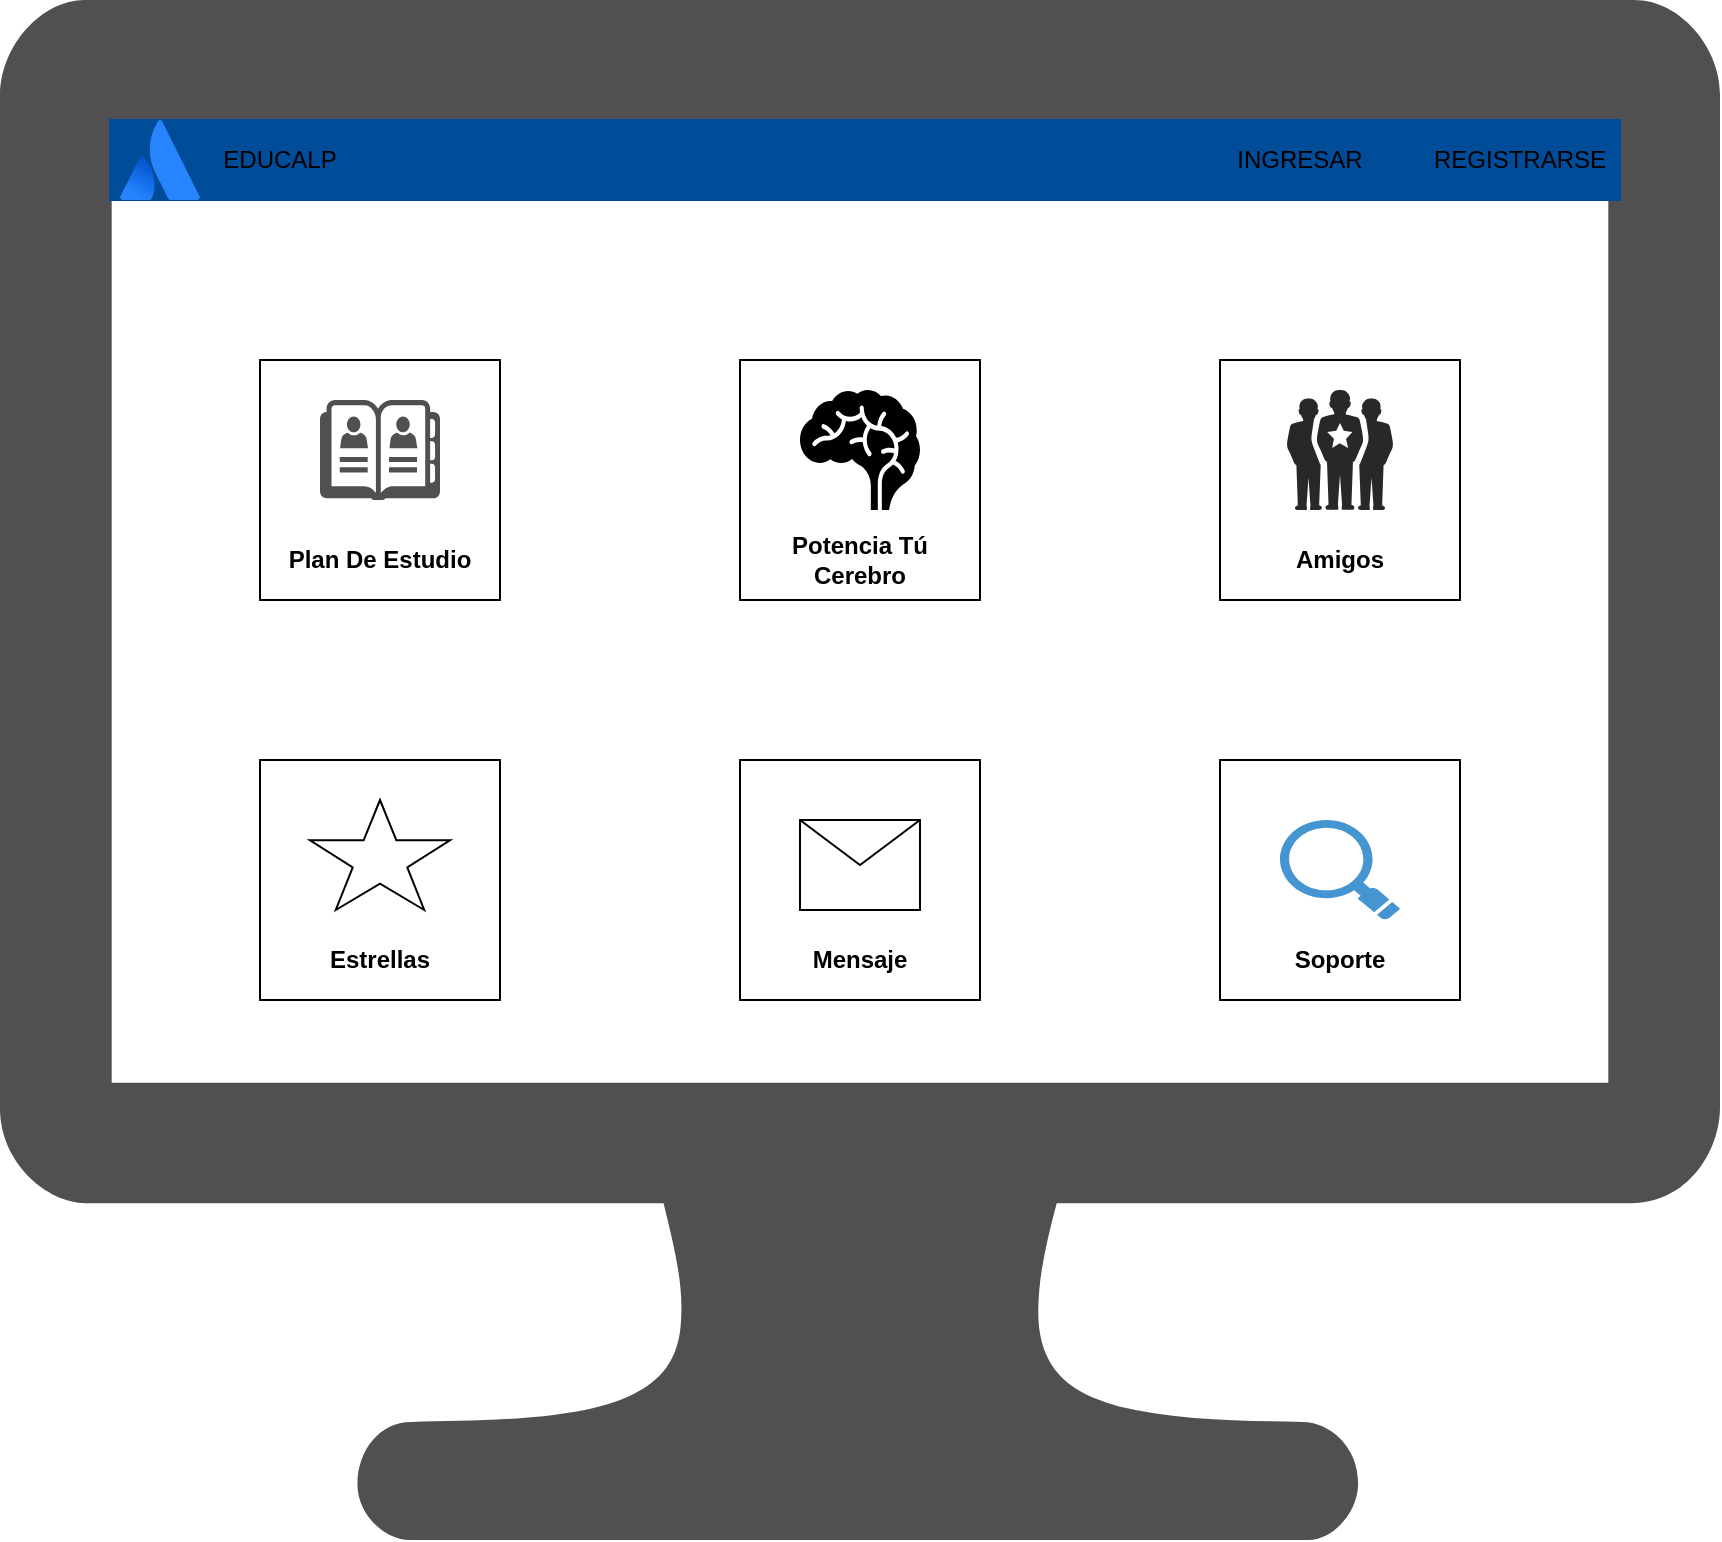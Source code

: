 <mxfile version="14.6.13" type="device"><diagram id="G9D_PREtkccK6GH0L_gs" name="Página-1"><mxGraphModel dx="1662" dy="822" grid="1" gridSize="10" guides="1" tooltips="1" connect="1" arrows="1" fold="1" page="1" pageScale="1" pageWidth="827" pageHeight="1169" math="0" shadow="0"><root><mxCell id="0"/><mxCell id="1" parent="0"/><mxCell id="LuvnohB7gDWxuH-7r2qP-5" value="" style="pointerEvents=1;shadow=0;dashed=0;html=1;strokeColor=none;fillColor=#505050;labelPosition=center;verticalLabelPosition=bottom;verticalAlign=top;outlineConnect=0;align=center;shape=mxgraph.office.devices.lcd_monitor;" vertex="1" parent="1"><mxGeometry x="190" y="460" width="860" height="770" as="geometry"/></mxCell><mxCell id="LuvnohB7gDWxuH-7r2qP-6" value="" style="rounded=0;whiteSpace=wrap;html=1;strokeColor=#004C99;fillColor=#004C99;" vertex="1" parent="1"><mxGeometry x="245" y="520" width="755" height="40" as="geometry"/></mxCell><mxCell id="LuvnohB7gDWxuH-7r2qP-8" value="" style="image;image=img/lib/atlassian/Atlassian_Logo.svg;strokeColor=#004C99;fillColor=#004C99;" vertex="1" parent="1"><mxGeometry x="250" y="520" width="40" height="40" as="geometry"/></mxCell><mxCell id="LuvnohB7gDWxuH-7r2qP-9" value="EDUCALP" style="text;html=1;strokeColor=none;fillColor=none;align=center;verticalAlign=middle;whiteSpace=wrap;rounded=0;" vertex="1" parent="1"><mxGeometry x="300" y="530" width="60" height="20" as="geometry"/></mxCell><mxCell id="LuvnohB7gDWxuH-7r2qP-10" value="REGISTRARSE" style="text;html=1;strokeColor=none;fillColor=none;align=center;verticalAlign=middle;whiteSpace=wrap;rounded=0;" vertex="1" parent="1"><mxGeometry x="920" y="530" width="60" height="20" as="geometry"/></mxCell><mxCell id="LuvnohB7gDWxuH-7r2qP-11" value="INGRESAR" style="text;html=1;strokeColor=none;fillColor=none;align=center;verticalAlign=middle;whiteSpace=wrap;rounded=0;" vertex="1" parent="1"><mxGeometry x="810" y="530" width="60" height="20" as="geometry"/></mxCell><mxCell id="LuvnohB7gDWxuH-7r2qP-14" value="" style="rounded=0;whiteSpace=wrap;html=1;strokeColor=#000000;fillColor=#FFFFFF;" vertex="1" parent="1"><mxGeometry x="320" y="640" width="120" height="120" as="geometry"/></mxCell><mxCell id="LuvnohB7gDWxuH-7r2qP-27" value="" style="rounded=0;whiteSpace=wrap;html=1;strokeColor=#000000;fillColor=#FFFFFF;" vertex="1" parent="1"><mxGeometry x="560" y="640" width="120" height="120" as="geometry"/></mxCell><mxCell id="LuvnohB7gDWxuH-7r2qP-28" value="" style="rounded=0;whiteSpace=wrap;html=1;strokeColor=#000000;fillColor=#FFFFFF;" vertex="1" parent="1"><mxGeometry x="800" y="640" width="120" height="120" as="geometry"/></mxCell><mxCell id="LuvnohB7gDWxuH-7r2qP-29" value="" style="rounded=0;whiteSpace=wrap;html=1;strokeColor=#000000;fillColor=#FFFFFF;" vertex="1" parent="1"><mxGeometry x="320" y="840" width="120" height="120" as="geometry"/></mxCell><mxCell id="LuvnohB7gDWxuH-7r2qP-30" value="" style="rounded=0;whiteSpace=wrap;html=1;strokeColor=#000000;fillColor=#FFFFFF;" vertex="1" parent="1"><mxGeometry x="560" y="840" width="120" height="120" as="geometry"/></mxCell><mxCell id="LuvnohB7gDWxuH-7r2qP-31" value="" style="rounded=0;whiteSpace=wrap;html=1;strokeColor=#000000;fillColor=#FFFFFF;" vertex="1" parent="1"><mxGeometry x="800" y="840" width="120" height="120" as="geometry"/></mxCell><mxCell id="LuvnohB7gDWxuH-7r2qP-32" value="" style="pointerEvents=1;shadow=0;dashed=0;html=1;strokeColor=none;fillColor=#505050;labelPosition=center;verticalLabelPosition=bottom;verticalAlign=top;outlineConnect=0;align=center;shape=mxgraph.office.concepts.address_book;" vertex="1" parent="1"><mxGeometry x="350" y="660" width="60" height="50" as="geometry"/></mxCell><mxCell id="LuvnohB7gDWxuH-7r2qP-33" value="&lt;b&gt;Plan De Estudio&lt;/b&gt;" style="text;html=1;strokeColor=none;fillColor=none;align=center;verticalAlign=middle;whiteSpace=wrap;rounded=0;" vertex="1" parent="1"><mxGeometry x="330" y="730" width="100" height="20" as="geometry"/></mxCell><mxCell id="LuvnohB7gDWxuH-7r2qP-34" value="" style="shape=mxgraph.signs.healthcare.brain;html=1;pointerEvents=1;fillColor=#000000;strokeColor=none;verticalLabelPosition=bottom;verticalAlign=top;align=center;" vertex="1" parent="1"><mxGeometry x="590" y="655" width="60" height="60" as="geometry"/></mxCell><mxCell id="LuvnohB7gDWxuH-7r2qP-35" value="&lt;b&gt;Potencia Tú Cerebro&lt;/b&gt;" style="text;html=1;strokeColor=none;fillColor=none;align=center;verticalAlign=middle;whiteSpace=wrap;rounded=0;" vertex="1" parent="1"><mxGeometry x="570" y="730" width="100" height="20" as="geometry"/></mxCell><mxCell id="LuvnohB7gDWxuH-7r2qP-36" value="" style="verticalLabelPosition=bottom;html=1;fillColor=#282828;strokeColor=none;verticalAlign=top;pointerEvents=1;align=center;shape=mxgraph.cisco_safe.people_places_things_icons.icon1;" vertex="1" parent="1"><mxGeometry x="833.37" y="655" width="53.25" height="60" as="geometry"/></mxCell><mxCell id="LuvnohB7gDWxuH-7r2qP-37" value="" style="verticalLabelPosition=bottom;verticalAlign=top;html=1;shape=mxgraph.basic.star;strokeColor=#000000;fillColor=#FFFFFF;" vertex="1" parent="1"><mxGeometry x="345" y="860" width="70" height="55" as="geometry"/></mxCell><mxCell id="LuvnohB7gDWxuH-7r2qP-38" value="" style="shape=message;html=1;whiteSpace=wrap;html=1;outlineConnect=0;strokeColor=#000000;fillColor=#FFFFFF;" vertex="1" parent="1"><mxGeometry x="590" y="870" width="60" height="45" as="geometry"/></mxCell><mxCell id="LuvnohB7gDWxuH-7r2qP-39" value="" style="shadow=0;dashed=0;html=1;strokeColor=none;fillColor=#4495D1;labelPosition=center;verticalLabelPosition=bottom;verticalAlign=top;align=center;outlineConnect=0;shape=mxgraph.veeam.magnifying_glass;pointerEvents=1;" vertex="1" parent="1"><mxGeometry x="830" y="870" width="60" height="50" as="geometry"/></mxCell><mxCell id="LuvnohB7gDWxuH-7r2qP-41" value="&lt;b&gt;Amigos&lt;/b&gt;" style="text;html=1;strokeColor=none;fillColor=none;align=center;verticalAlign=middle;whiteSpace=wrap;rounded=0;" vertex="1" parent="1"><mxGeometry x="840" y="730" width="40" height="20" as="geometry"/></mxCell><mxCell id="LuvnohB7gDWxuH-7r2qP-42" value="&lt;b&gt;Estrellas&lt;/b&gt;" style="text;html=1;strokeColor=none;fillColor=none;align=center;verticalAlign=middle;whiteSpace=wrap;rounded=0;" vertex="1" parent="1"><mxGeometry x="360" y="930" width="40" height="20" as="geometry"/></mxCell><mxCell id="LuvnohB7gDWxuH-7r2qP-43" value="&lt;b&gt;Mensaje&lt;/b&gt;" style="text;html=1;strokeColor=none;fillColor=none;align=center;verticalAlign=middle;whiteSpace=wrap;rounded=0;" vertex="1" parent="1"><mxGeometry x="600" y="930" width="40" height="20" as="geometry"/></mxCell><mxCell id="LuvnohB7gDWxuH-7r2qP-44" value="&lt;b&gt;Soporte&lt;/b&gt;" style="text;html=1;strokeColor=none;fillColor=none;align=center;verticalAlign=middle;whiteSpace=wrap;rounded=0;" vertex="1" parent="1"><mxGeometry x="839.99" y="930" width="40" height="20" as="geometry"/></mxCell></root></mxGraphModel></diagram></mxfile>